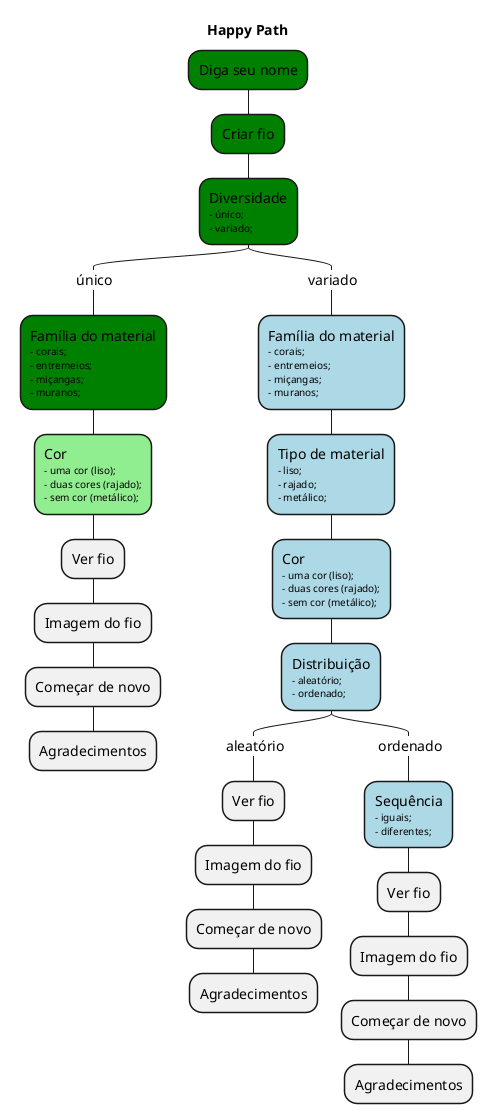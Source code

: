 @startmindmap
title Happy Path

top to bottom direction

*[#green] Diga seu nome
**[#green] Criar fio

***[#green] Diversidade\n<size: 10>- único;\n<size: 10>- variado;
****_ único
*****[#green] Família do material\n<size: 10>- corais;\n<size: 10>- entremeios;\n<size: 10>- miçangas;\n<size: 10>- muranos;
******[#lightgreen] Cor\n<size: 10>- uma cor (liso);\n<size: 10>- duas cores (rajado);\n<size: 10>- sem cor (metálico);
******* Ver fio
******** Imagem do fio
********* Começar de novo
********** Agradecimentos

****_ variado
*****[#lightblue] Família do material\n<size: 10>- corais;\n<size: 10>- entremeios;\n<size: 10>- miçangas;\n<size: 10>- muranos;
******[#lightblue] Tipo de material\n<size: 10>- liso;\n<size: 10>- rajado;\n<size: 10>- metálico;
*******[#lightblue] Cor\n<size: 10>- uma cor (liso);\n<size: 10>- duas cores (rajado);\n<size: 10>- sem cor (metálico);

********[#lightblue] Distribuição\n<size: 10>- aleatório;\n<size: 10>- ordenado;
*********_ aleatório
********** Ver fio
*********** Imagem do fio
************ Começar de novo
************* Agradecimentos
*********_ ordenado
**********[#lightblue] Sequência\n<size: 10>- iguais;\n<size: 10>- diferentes;
*********** Ver fio
************ Imagem do fio
************* Começar de novo
************** Agradecimentos
@endmindmap

